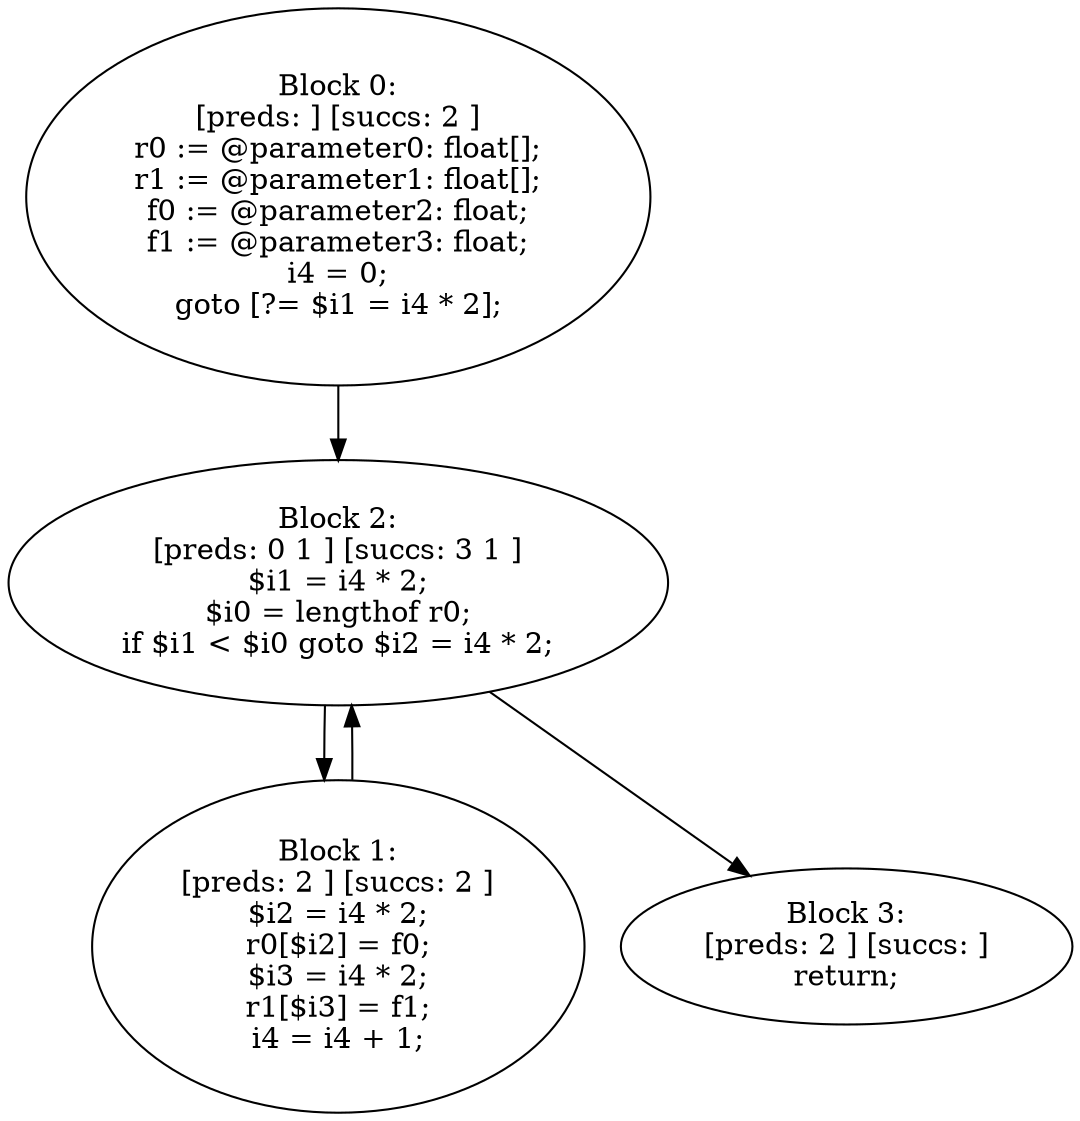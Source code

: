 digraph "unitGraph" {
    "Block 0:
[preds: ] [succs: 2 ]
r0 := @parameter0: float[];
r1 := @parameter1: float[];
f0 := @parameter2: float;
f1 := @parameter3: float;
i4 = 0;
goto [?= $i1 = i4 * 2];
"
    "Block 1:
[preds: 2 ] [succs: 2 ]
$i2 = i4 * 2;
r0[$i2] = f0;
$i3 = i4 * 2;
r1[$i3] = f1;
i4 = i4 + 1;
"
    "Block 2:
[preds: 0 1 ] [succs: 3 1 ]
$i1 = i4 * 2;
$i0 = lengthof r0;
if $i1 < $i0 goto $i2 = i4 * 2;
"
    "Block 3:
[preds: 2 ] [succs: ]
return;
"
    "Block 0:
[preds: ] [succs: 2 ]
r0 := @parameter0: float[];
r1 := @parameter1: float[];
f0 := @parameter2: float;
f1 := @parameter3: float;
i4 = 0;
goto [?= $i1 = i4 * 2];
"->"Block 2:
[preds: 0 1 ] [succs: 3 1 ]
$i1 = i4 * 2;
$i0 = lengthof r0;
if $i1 < $i0 goto $i2 = i4 * 2;
";
    "Block 1:
[preds: 2 ] [succs: 2 ]
$i2 = i4 * 2;
r0[$i2] = f0;
$i3 = i4 * 2;
r1[$i3] = f1;
i4 = i4 + 1;
"->"Block 2:
[preds: 0 1 ] [succs: 3 1 ]
$i1 = i4 * 2;
$i0 = lengthof r0;
if $i1 < $i0 goto $i2 = i4 * 2;
";
    "Block 2:
[preds: 0 1 ] [succs: 3 1 ]
$i1 = i4 * 2;
$i0 = lengthof r0;
if $i1 < $i0 goto $i2 = i4 * 2;
"->"Block 3:
[preds: 2 ] [succs: ]
return;
";
    "Block 2:
[preds: 0 1 ] [succs: 3 1 ]
$i1 = i4 * 2;
$i0 = lengthof r0;
if $i1 < $i0 goto $i2 = i4 * 2;
"->"Block 1:
[preds: 2 ] [succs: 2 ]
$i2 = i4 * 2;
r0[$i2] = f0;
$i3 = i4 * 2;
r1[$i3] = f1;
i4 = i4 + 1;
";
}
